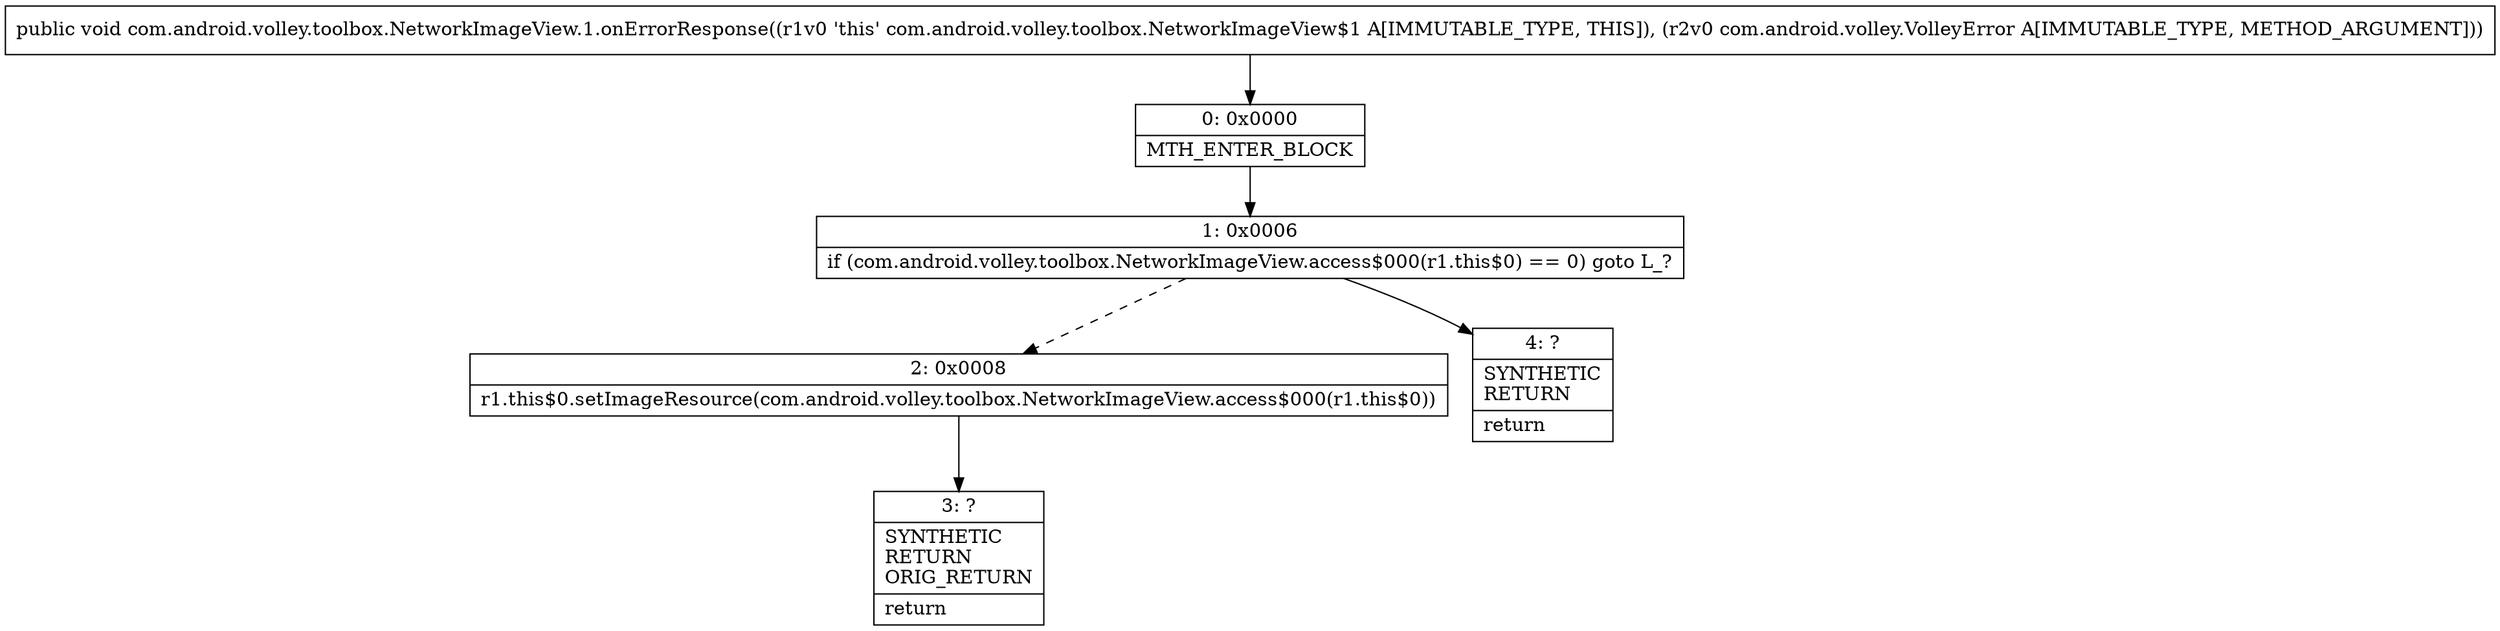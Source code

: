 digraph "CFG forcom.android.volley.toolbox.NetworkImageView.1.onErrorResponse(Lcom\/android\/volley\/VolleyError;)V" {
Node_0 [shape=record,label="{0\:\ 0x0000|MTH_ENTER_BLOCK\l}"];
Node_1 [shape=record,label="{1\:\ 0x0006|if (com.android.volley.toolbox.NetworkImageView.access$000(r1.this$0) == 0) goto L_?\l}"];
Node_2 [shape=record,label="{2\:\ 0x0008|r1.this$0.setImageResource(com.android.volley.toolbox.NetworkImageView.access$000(r1.this$0))\l}"];
Node_3 [shape=record,label="{3\:\ ?|SYNTHETIC\lRETURN\lORIG_RETURN\l|return\l}"];
Node_4 [shape=record,label="{4\:\ ?|SYNTHETIC\lRETURN\l|return\l}"];
MethodNode[shape=record,label="{public void com.android.volley.toolbox.NetworkImageView.1.onErrorResponse((r1v0 'this' com.android.volley.toolbox.NetworkImageView$1 A[IMMUTABLE_TYPE, THIS]), (r2v0 com.android.volley.VolleyError A[IMMUTABLE_TYPE, METHOD_ARGUMENT])) }"];
MethodNode -> Node_0;
Node_0 -> Node_1;
Node_1 -> Node_2[style=dashed];
Node_1 -> Node_4;
Node_2 -> Node_3;
}


